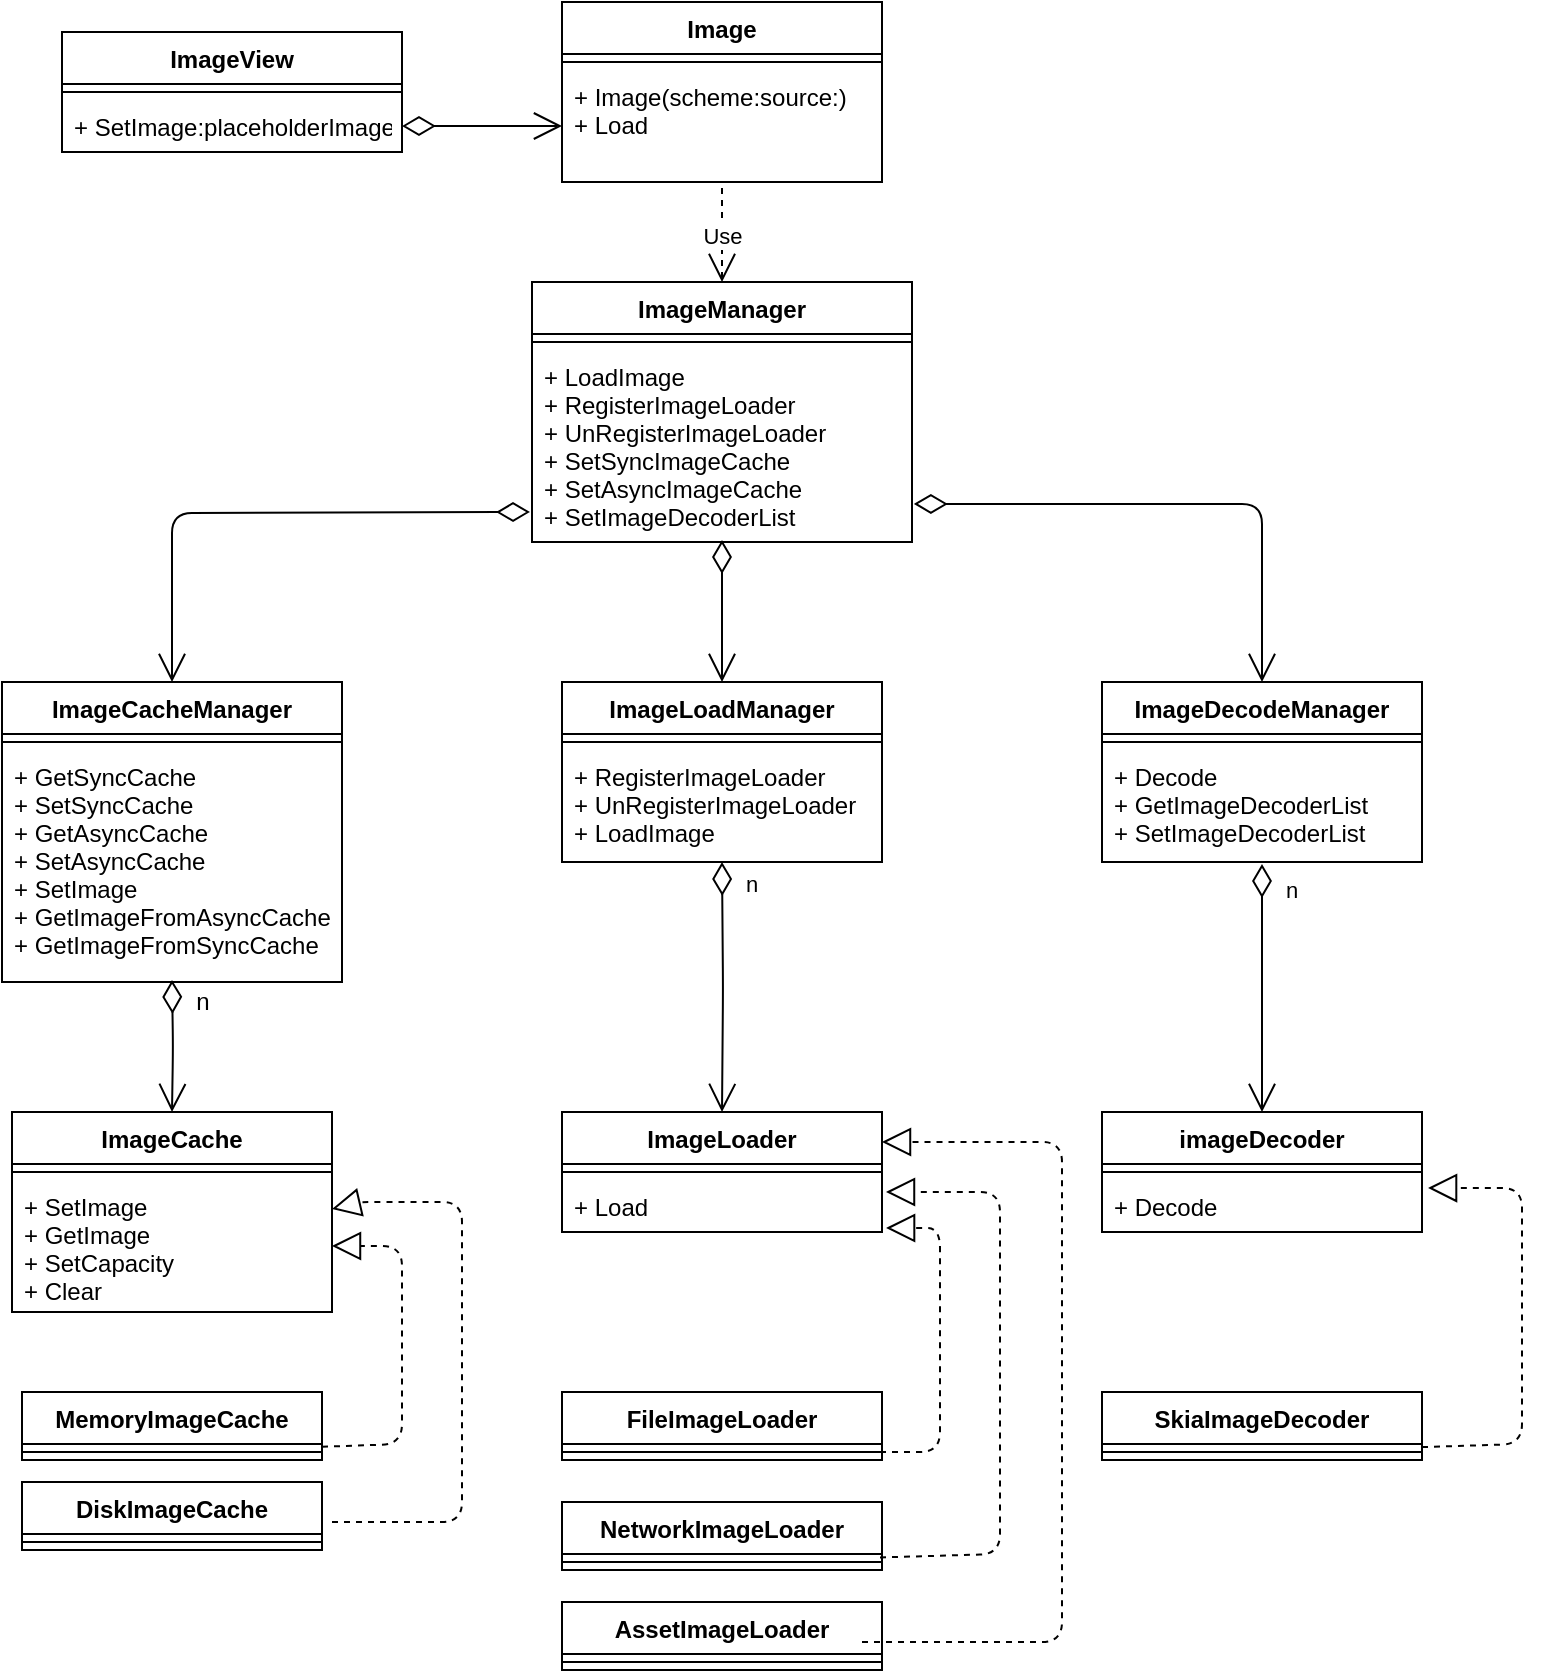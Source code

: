 <mxfile version="14.9.2" type="github" pages="2">
  <diagram id="C5RBs43oDa-KdzZeNtuy" name="类图">
    <mxGraphModel dx="1298" dy="759" grid="1" gridSize="10" guides="1" tooltips="1" connect="1" arrows="1" fold="1" page="1" pageScale="1" pageWidth="827" pageHeight="1169" math="0" shadow="0">
      <root>
        <mxCell id="WIyWlLk6GJQsqaUBKTNV-0" />
        <mxCell id="WIyWlLk6GJQsqaUBKTNV-1" parent="WIyWlLk6GJQsqaUBKTNV-0" />
        <mxCell id="ElBxLmXVURE3lKghsFF9-0" value="Image" style="swimlane;fontStyle=1;align=center;verticalAlign=top;childLayout=stackLayout;horizontal=1;startSize=26;horizontalStack=0;resizeParent=1;resizeParentMax=0;resizeLast=0;collapsible=1;marginBottom=0;" parent="WIyWlLk6GJQsqaUBKTNV-1" vertex="1">
          <mxGeometry x="310" y="30" width="160" height="90" as="geometry" />
        </mxCell>
        <mxCell id="ElBxLmXVURE3lKghsFF9-2" value="" style="line;strokeWidth=1;fillColor=none;align=left;verticalAlign=middle;spacingTop=-1;spacingLeft=3;spacingRight=3;rotatable=0;labelPosition=right;points=[];portConstraint=eastwest;" parent="ElBxLmXVURE3lKghsFF9-0" vertex="1">
          <mxGeometry y="26" width="160" height="8" as="geometry" />
        </mxCell>
        <mxCell id="ElBxLmXVURE3lKghsFF9-3" value="+ Image(scheme:source:)&#xa;+ Load" style="text;strokeColor=none;fillColor=none;align=left;verticalAlign=top;spacingLeft=4;spacingRight=4;overflow=hidden;rotatable=0;points=[[0,0.5],[1,0.5]];portConstraint=eastwest;" parent="ElBxLmXVURE3lKghsFF9-0" vertex="1">
          <mxGeometry y="34" width="160" height="56" as="geometry" />
        </mxCell>
        <mxCell id="ElBxLmXVURE3lKghsFF9-4" value="ImageManager" style="swimlane;fontStyle=1;align=center;verticalAlign=top;childLayout=stackLayout;horizontal=1;startSize=26;horizontalStack=0;resizeParent=1;resizeParentMax=0;resizeLast=0;collapsible=1;marginBottom=0;" parent="WIyWlLk6GJQsqaUBKTNV-1" vertex="1">
          <mxGeometry x="295" y="170" width="190" height="130" as="geometry" />
        </mxCell>
        <mxCell id="ElBxLmXVURE3lKghsFF9-6" value="" style="line;strokeWidth=1;fillColor=none;align=left;verticalAlign=middle;spacingTop=-1;spacingLeft=3;spacingRight=3;rotatable=0;labelPosition=right;points=[];portConstraint=eastwest;" parent="ElBxLmXVURE3lKghsFF9-4" vertex="1">
          <mxGeometry y="26" width="190" height="8" as="geometry" />
        </mxCell>
        <mxCell id="ElBxLmXVURE3lKghsFF9-7" value="+ LoadImage&#xa;+ RegisterImageLoader&#xa;+ UnRegisterImageLoader&#xa;+ SetSyncImageCache&#xa;+ SetAsyncImageCache&#xa;+ SetImageDecoderList" style="text;strokeColor=none;fillColor=none;align=left;verticalAlign=top;spacingLeft=4;spacingRight=4;overflow=hidden;rotatable=0;points=[[0,0.5],[1,0.5]];portConstraint=eastwest;" parent="ElBxLmXVURE3lKghsFF9-4" vertex="1">
          <mxGeometry y="34" width="190" height="96" as="geometry" />
        </mxCell>
        <mxCell id="ElBxLmXVURE3lKghsFF9-8" value="ImageLoader" style="swimlane;fontStyle=1;align=center;verticalAlign=top;childLayout=stackLayout;horizontal=1;startSize=26;horizontalStack=0;resizeParent=1;resizeParentMax=0;resizeLast=0;collapsible=1;marginBottom=0;" parent="WIyWlLk6GJQsqaUBKTNV-1" vertex="1">
          <mxGeometry x="310" y="585" width="160" height="60" as="geometry" />
        </mxCell>
        <mxCell id="ElBxLmXVURE3lKghsFF9-10" value="" style="line;strokeWidth=1;fillColor=none;align=left;verticalAlign=middle;spacingTop=-1;spacingLeft=3;spacingRight=3;rotatable=0;labelPosition=right;points=[];portConstraint=eastwest;" parent="ElBxLmXVURE3lKghsFF9-8" vertex="1">
          <mxGeometry y="26" width="160" height="8" as="geometry" />
        </mxCell>
        <mxCell id="ElBxLmXVURE3lKghsFF9-11" value="+ Load" style="text;strokeColor=none;fillColor=none;align=left;verticalAlign=top;spacingLeft=4;spacingRight=4;overflow=hidden;rotatable=0;points=[[0,0.5],[1,0.5]];portConstraint=eastwest;" parent="ElBxLmXVURE3lKghsFF9-8" vertex="1">
          <mxGeometry y="34" width="160" height="26" as="geometry" />
        </mxCell>
        <mxCell id="ElBxLmXVURE3lKghsFF9-12" value="FileImageLoader" style="swimlane;fontStyle=1;align=center;verticalAlign=top;childLayout=stackLayout;horizontal=1;startSize=26;horizontalStack=0;resizeParent=1;resizeParentMax=0;resizeLast=0;collapsible=1;marginBottom=0;" parent="WIyWlLk6GJQsqaUBKTNV-1" vertex="1">
          <mxGeometry x="310" y="725" width="160" height="34" as="geometry" />
        </mxCell>
        <mxCell id="ElBxLmXVURE3lKghsFF9-14" value="" style="line;strokeWidth=1;fillColor=none;align=left;verticalAlign=middle;spacingTop=-1;spacingLeft=3;spacingRight=3;rotatable=0;labelPosition=right;points=[];portConstraint=eastwest;" parent="ElBxLmXVURE3lKghsFF9-12" vertex="1">
          <mxGeometry y="26" width="160" height="8" as="geometry" />
        </mxCell>
        <mxCell id="ElBxLmXVURE3lKghsFF9-16" value="NetworkImageLoader" style="swimlane;fontStyle=1;align=center;verticalAlign=top;childLayout=stackLayout;horizontal=1;startSize=26;horizontalStack=0;resizeParent=1;resizeParentMax=0;resizeLast=0;collapsible=1;marginBottom=0;" parent="WIyWlLk6GJQsqaUBKTNV-1" vertex="1">
          <mxGeometry x="310" y="780" width="160" height="34" as="geometry" />
        </mxCell>
        <mxCell id="ElBxLmXVURE3lKghsFF9-17" value="" style="line;strokeWidth=1;fillColor=none;align=left;verticalAlign=middle;spacingTop=-1;spacingLeft=3;spacingRight=3;rotatable=0;labelPosition=right;points=[];portConstraint=eastwest;" parent="ElBxLmXVURE3lKghsFF9-16" vertex="1">
          <mxGeometry y="26" width="160" height="8" as="geometry" />
        </mxCell>
        <mxCell id="ElBxLmXVURE3lKghsFF9-19" value="AssetImageLoader" style="swimlane;fontStyle=1;align=center;verticalAlign=top;childLayout=stackLayout;horizontal=1;startSize=26;horizontalStack=0;resizeParent=1;resizeParentMax=0;resizeLast=0;collapsible=1;marginBottom=0;" parent="WIyWlLk6GJQsqaUBKTNV-1" vertex="1">
          <mxGeometry x="310" y="830" width="160" height="34" as="geometry" />
        </mxCell>
        <mxCell id="qGCUhtf5eQGkMhSrF7eI-129" value="" style="endArrow=block;dashed=1;endFill=0;endSize=12;html=1;entryX=1;entryY=0.25;entryDx=0;entryDy=0;" edge="1" parent="ElBxLmXVURE3lKghsFF9-19" target="ElBxLmXVURE3lKghsFF9-8">
          <mxGeometry width="160" relative="1" as="geometry">
            <mxPoint x="150" y="20" as="sourcePoint" />
            <mxPoint x="310" y="20" as="targetPoint" />
            <Array as="points">
              <mxPoint x="250" y="20" />
              <mxPoint x="250" y="-230" />
            </Array>
          </mxGeometry>
        </mxCell>
        <mxCell id="ElBxLmXVURE3lKghsFF9-20" value="" style="line;strokeWidth=1;fillColor=none;align=left;verticalAlign=middle;spacingTop=-1;spacingLeft=3;spacingRight=3;rotatable=0;labelPosition=right;points=[];portConstraint=eastwest;" parent="ElBxLmXVURE3lKghsFF9-19" vertex="1">
          <mxGeometry y="26" width="160" height="8" as="geometry" />
        </mxCell>
        <mxCell id="ElBxLmXVURE3lKghsFF9-29" value="MemoryImageCache" style="swimlane;fontStyle=1;align=center;verticalAlign=top;childLayout=stackLayout;horizontal=1;startSize=26;horizontalStack=0;resizeParent=1;resizeParentMax=0;resizeLast=0;collapsible=1;marginBottom=0;" parent="WIyWlLk6GJQsqaUBKTNV-1" vertex="1">
          <mxGeometry x="40" y="725" width="150" height="34" as="geometry" />
        </mxCell>
        <mxCell id="ElBxLmXVURE3lKghsFF9-30" value="" style="line;strokeWidth=1;fillColor=none;align=left;verticalAlign=middle;spacingTop=-1;spacingLeft=3;spacingRight=3;rotatable=0;labelPosition=right;points=[];portConstraint=eastwest;" parent="ElBxLmXVURE3lKghsFF9-29" vertex="1">
          <mxGeometry y="26" width="150" height="8" as="geometry" />
        </mxCell>
        <mxCell id="ElBxLmXVURE3lKghsFF9-32" value="DiskImageCache" style="swimlane;fontStyle=1;align=center;verticalAlign=top;childLayout=stackLayout;horizontal=1;startSize=26;horizontalStack=0;resizeParent=1;resizeParentMax=0;resizeLast=0;collapsible=1;marginBottom=0;" parent="WIyWlLk6GJQsqaUBKTNV-1" vertex="1">
          <mxGeometry x="40" y="770" width="150" height="34" as="geometry" />
        </mxCell>
        <mxCell id="qGCUhtf5eQGkMhSrF7eI-126" value="" style="endArrow=block;dashed=1;endFill=0;endSize=12;html=1;" edge="1" parent="ElBxLmXVURE3lKghsFF9-32" target="qGCUhtf5eQGkMhSrF7eI-3">
          <mxGeometry width="160" relative="1" as="geometry">
            <mxPoint x="155" y="20" as="sourcePoint" />
            <mxPoint x="220" y="20" as="targetPoint" />
            <Array as="points">
              <mxPoint x="220" y="20" />
              <mxPoint x="220" y="-140" />
              <mxPoint x="170" y="-140" />
            </Array>
          </mxGeometry>
        </mxCell>
        <mxCell id="ElBxLmXVURE3lKghsFF9-33" value="" style="line;strokeWidth=1;fillColor=none;align=left;verticalAlign=middle;spacingTop=-1;spacingLeft=3;spacingRight=3;rotatable=0;labelPosition=right;points=[];portConstraint=eastwest;" parent="ElBxLmXVURE3lKghsFF9-32" vertex="1">
          <mxGeometry y="26" width="150" height="8" as="geometry" />
        </mxCell>
        <mxCell id="ElBxLmXVURE3lKghsFF9-39" value="ImageView" style="swimlane;fontStyle=1;align=center;verticalAlign=top;childLayout=stackLayout;horizontal=1;startSize=26;horizontalStack=0;resizeParent=1;resizeParentMax=0;resizeLast=0;collapsible=1;marginBottom=0;" parent="WIyWlLk6GJQsqaUBKTNV-1" vertex="1">
          <mxGeometry x="60" y="45" width="170" height="60" as="geometry" />
        </mxCell>
        <mxCell id="ElBxLmXVURE3lKghsFF9-41" value="" style="line;strokeWidth=1;fillColor=none;align=left;verticalAlign=middle;spacingTop=-1;spacingLeft=3;spacingRight=3;rotatable=0;labelPosition=right;points=[];portConstraint=eastwest;" parent="ElBxLmXVURE3lKghsFF9-39" vertex="1">
          <mxGeometry y="26" width="170" height="8" as="geometry" />
        </mxCell>
        <mxCell id="ElBxLmXVURE3lKghsFF9-42" value="+ SetImage:placeholderImage" style="text;strokeColor=none;fillColor=none;align=left;verticalAlign=top;spacingLeft=4;spacingRight=4;overflow=hidden;rotatable=0;points=[[0,0.5],[1,0.5]];portConstraint=eastwest;" parent="ElBxLmXVURE3lKghsFF9-39" vertex="1">
          <mxGeometry y="34" width="170" height="26" as="geometry" />
        </mxCell>
        <mxCell id="qGCUhtf5eQGkMhSrF7eI-0" value="ImageCache" style="swimlane;fontStyle=1;align=center;verticalAlign=top;childLayout=stackLayout;horizontal=1;startSize=26;horizontalStack=0;resizeParent=1;resizeParentMax=0;resizeLast=0;collapsible=1;marginBottom=0;" vertex="1" parent="WIyWlLk6GJQsqaUBKTNV-1">
          <mxGeometry x="35" y="585" width="160" height="100" as="geometry" />
        </mxCell>
        <mxCell id="qGCUhtf5eQGkMhSrF7eI-2" value="" style="line;strokeWidth=1;fillColor=none;align=left;verticalAlign=middle;spacingTop=-1;spacingLeft=3;spacingRight=3;rotatable=0;labelPosition=right;points=[];portConstraint=eastwest;" vertex="1" parent="qGCUhtf5eQGkMhSrF7eI-0">
          <mxGeometry y="26" width="160" height="8" as="geometry" />
        </mxCell>
        <mxCell id="qGCUhtf5eQGkMhSrF7eI-3" value="+ SetImage&#xa;+ GetImage&#xa;+ SetCapacity&#xa;+ Clear" style="text;strokeColor=none;fillColor=none;align=left;verticalAlign=top;spacingLeft=4;spacingRight=4;overflow=hidden;rotatable=0;points=[[0,0.5],[1,0.5]];portConstraint=eastwest;" vertex="1" parent="qGCUhtf5eQGkMhSrF7eI-0">
          <mxGeometry y="34" width="160" height="66" as="geometry" />
        </mxCell>
        <mxCell id="qGCUhtf5eQGkMhSrF7eI-28" value="imageDecoder" style="swimlane;fontStyle=1;align=center;verticalAlign=top;childLayout=stackLayout;horizontal=1;startSize=26;horizontalStack=0;resizeParent=1;resizeParentMax=0;resizeLast=0;collapsible=1;marginBottom=0;" vertex="1" parent="WIyWlLk6GJQsqaUBKTNV-1">
          <mxGeometry x="580" y="585" width="160" height="60" as="geometry" />
        </mxCell>
        <mxCell id="qGCUhtf5eQGkMhSrF7eI-30" value="" style="line;strokeWidth=1;fillColor=none;align=left;verticalAlign=middle;spacingTop=-1;spacingLeft=3;spacingRight=3;rotatable=0;labelPosition=right;points=[];portConstraint=eastwest;" vertex="1" parent="qGCUhtf5eQGkMhSrF7eI-28">
          <mxGeometry y="26" width="160" height="8" as="geometry" />
        </mxCell>
        <mxCell id="qGCUhtf5eQGkMhSrF7eI-31" value="+ Decode" style="text;strokeColor=none;fillColor=none;align=left;verticalAlign=top;spacingLeft=4;spacingRight=4;overflow=hidden;rotatable=0;points=[[0,0.5],[1,0.5]];portConstraint=eastwest;" vertex="1" parent="qGCUhtf5eQGkMhSrF7eI-28">
          <mxGeometry y="34" width="160" height="26" as="geometry" />
        </mxCell>
        <mxCell id="qGCUhtf5eQGkMhSrF7eI-36" value="ImageCacheManager" style="swimlane;fontStyle=1;align=center;verticalAlign=top;childLayout=stackLayout;horizontal=1;startSize=26;horizontalStack=0;resizeParent=1;resizeParentMax=0;resizeLast=0;collapsible=1;marginBottom=0;" vertex="1" parent="WIyWlLk6GJQsqaUBKTNV-1">
          <mxGeometry x="30" y="370" width="170" height="150" as="geometry" />
        </mxCell>
        <mxCell id="qGCUhtf5eQGkMhSrF7eI-38" value="" style="line;strokeWidth=1;fillColor=none;align=left;verticalAlign=middle;spacingTop=-1;spacingLeft=3;spacingRight=3;rotatable=0;labelPosition=right;points=[];portConstraint=eastwest;" vertex="1" parent="qGCUhtf5eQGkMhSrF7eI-36">
          <mxGeometry y="26" width="170" height="8" as="geometry" />
        </mxCell>
        <mxCell id="qGCUhtf5eQGkMhSrF7eI-39" value="+ GetSyncCache&#xa;+ SetSyncCache&#xa;+ GetAsyncCache&#xa;+ SetAsyncCache&#xa;+ SetImage&#xa;+ GetImageFromAsyncCache&#xa;+ GetImageFromSyncCache&#xa;" style="text;strokeColor=none;fillColor=none;align=left;verticalAlign=top;spacingLeft=4;spacingRight=4;overflow=hidden;rotatable=0;points=[[0,0.5],[1,0.5]];portConstraint=eastwest;" vertex="1" parent="qGCUhtf5eQGkMhSrF7eI-36">
          <mxGeometry y="34" width="170" height="116" as="geometry" />
        </mxCell>
        <mxCell id="qGCUhtf5eQGkMhSrF7eI-40" value="ImageDecodeManager" style="swimlane;fontStyle=1;align=center;verticalAlign=top;childLayout=stackLayout;horizontal=1;startSize=26;horizontalStack=0;resizeParent=1;resizeParentMax=0;resizeLast=0;collapsible=1;marginBottom=0;" vertex="1" parent="WIyWlLk6GJQsqaUBKTNV-1">
          <mxGeometry x="580" y="370" width="160" height="90" as="geometry" />
        </mxCell>
        <mxCell id="qGCUhtf5eQGkMhSrF7eI-42" value="" style="line;strokeWidth=1;fillColor=none;align=left;verticalAlign=middle;spacingTop=-1;spacingLeft=3;spacingRight=3;rotatable=0;labelPosition=right;points=[];portConstraint=eastwest;" vertex="1" parent="qGCUhtf5eQGkMhSrF7eI-40">
          <mxGeometry y="26" width="160" height="8" as="geometry" />
        </mxCell>
        <mxCell id="qGCUhtf5eQGkMhSrF7eI-43" value="+ Decode&#xa;+ GetImageDecoderList&#xa;+ SetImageDecoderList" style="text;strokeColor=none;fillColor=none;align=left;verticalAlign=top;spacingLeft=4;spacingRight=4;overflow=hidden;rotatable=0;points=[[0,0.5],[1,0.5]];portConstraint=eastwest;" vertex="1" parent="qGCUhtf5eQGkMhSrF7eI-40">
          <mxGeometry y="34" width="160" height="56" as="geometry" />
        </mxCell>
        <mxCell id="qGCUhtf5eQGkMhSrF7eI-44" value="ImageLoadManager" style="swimlane;fontStyle=1;align=center;verticalAlign=top;childLayout=stackLayout;horizontal=1;startSize=26;horizontalStack=0;resizeParent=1;resizeParentMax=0;resizeLast=0;collapsible=1;marginBottom=0;" vertex="1" parent="WIyWlLk6GJQsqaUBKTNV-1">
          <mxGeometry x="310" y="370" width="160" height="90" as="geometry" />
        </mxCell>
        <mxCell id="qGCUhtf5eQGkMhSrF7eI-46" value="" style="line;strokeWidth=1;fillColor=none;align=left;verticalAlign=middle;spacingTop=-1;spacingLeft=3;spacingRight=3;rotatable=0;labelPosition=right;points=[];portConstraint=eastwest;" vertex="1" parent="qGCUhtf5eQGkMhSrF7eI-44">
          <mxGeometry y="26" width="160" height="8" as="geometry" />
        </mxCell>
        <mxCell id="qGCUhtf5eQGkMhSrF7eI-47" value="+ RegisterImageLoader&#xa;+ UnRegisterImageLoader&#xa;+ LoadImage" style="text;strokeColor=none;fillColor=none;align=left;verticalAlign=top;spacingLeft=4;spacingRight=4;overflow=hidden;rotatable=0;points=[[0,0.5],[1,0.5]];portConstraint=eastwest;" vertex="1" parent="qGCUhtf5eQGkMhSrF7eI-44">
          <mxGeometry y="34" width="160" height="56" as="geometry" />
        </mxCell>
        <mxCell id="qGCUhtf5eQGkMhSrF7eI-121" value="n" style="endArrow=open;html=1;endSize=12;startArrow=diamondThin;startSize=14;startFill=0;edgeStyle=orthogonalEdgeStyle;align=left;verticalAlign=bottom;entryX=0.5;entryY=0;entryDx=0;entryDy=0;" edge="1" parent="qGCUhtf5eQGkMhSrF7eI-44" target="ElBxLmXVURE3lKghsFF9-8">
          <mxGeometry x="-0.68" y="10" relative="1" as="geometry">
            <mxPoint x="80" y="90" as="sourcePoint" />
            <mxPoint x="240" y="80" as="targetPoint" />
            <mxPoint as="offset" />
          </mxGeometry>
        </mxCell>
        <mxCell id="qGCUhtf5eQGkMhSrF7eI-104" value="SkiaImageDecoder" style="swimlane;fontStyle=1;align=center;verticalAlign=top;childLayout=stackLayout;horizontal=1;startSize=26;horizontalStack=0;resizeParent=1;resizeParentMax=0;resizeLast=0;collapsible=1;marginBottom=0;" vertex="1" parent="WIyWlLk6GJQsqaUBKTNV-1">
          <mxGeometry x="580" y="725" width="160" height="34" as="geometry" />
        </mxCell>
        <mxCell id="qGCUhtf5eQGkMhSrF7eI-106" value="" style="line;strokeWidth=1;fillColor=none;align=left;verticalAlign=middle;spacingTop=-1;spacingLeft=3;spacingRight=3;rotatable=0;labelPosition=right;points=[];portConstraint=eastwest;" vertex="1" parent="qGCUhtf5eQGkMhSrF7eI-104">
          <mxGeometry y="26" width="160" height="8" as="geometry" />
        </mxCell>
        <mxCell id="qGCUhtf5eQGkMhSrF7eI-108" value="" style="endArrow=open;html=1;endSize=12;startArrow=diamondThin;startSize=14;startFill=0;edgeStyle=orthogonalEdgeStyle;align=left;verticalAlign=bottom;" edge="1" parent="WIyWlLk6GJQsqaUBKTNV-1" source="ElBxLmXVURE3lKghsFF9-42">
          <mxGeometry x="-1" y="3" relative="1" as="geometry">
            <mxPoint x="230" y="92" as="sourcePoint" />
            <mxPoint x="310" y="92" as="targetPoint" />
          </mxGeometry>
        </mxCell>
        <mxCell id="qGCUhtf5eQGkMhSrF7eI-110" value="Use" style="endArrow=open;endSize=12;dashed=1;html=1;entryX=0.5;entryY=0;entryDx=0;entryDy=0;exitX=0.5;exitY=1.054;exitDx=0;exitDy=0;exitPerimeter=0;" edge="1" parent="WIyWlLk6GJQsqaUBKTNV-1" source="ElBxLmXVURE3lKghsFF9-3" target="ElBxLmXVURE3lKghsFF9-4">
          <mxGeometry width="160" relative="1" as="geometry">
            <mxPoint x="390" y="130" as="sourcePoint" />
            <mxPoint x="550" y="110" as="targetPoint" />
          </mxGeometry>
        </mxCell>
        <mxCell id="qGCUhtf5eQGkMhSrF7eI-111" value="" style="endArrow=open;html=1;endSize=12;startArrow=diamondThin;startSize=14;startFill=0;edgeStyle=orthogonalEdgeStyle;align=left;verticalAlign=bottom;" edge="1" parent="WIyWlLk6GJQsqaUBKTNV-1" target="qGCUhtf5eQGkMhSrF7eI-36">
          <mxGeometry x="-1" y="3" relative="1" as="geometry">
            <mxPoint x="294" y="285" as="sourcePoint" />
            <mxPoint x="420" y="310" as="targetPoint" />
          </mxGeometry>
        </mxCell>
        <mxCell id="qGCUhtf5eQGkMhSrF7eI-113" value="" style="endArrow=open;html=1;endSize=12;startArrow=diamondThin;startSize=14;startFill=0;edgeStyle=orthogonalEdgeStyle;align=left;verticalAlign=bottom;exitX=0.5;exitY=0.99;exitDx=0;exitDy=0;exitPerimeter=0;" edge="1" parent="WIyWlLk6GJQsqaUBKTNV-1" source="ElBxLmXVURE3lKghsFF9-7" target="qGCUhtf5eQGkMhSrF7eI-44">
          <mxGeometry x="-1" y="3" relative="1" as="geometry">
            <mxPoint x="390" y="310" as="sourcePoint" />
            <mxPoint x="550" y="310" as="targetPoint" />
          </mxGeometry>
        </mxCell>
        <mxCell id="qGCUhtf5eQGkMhSrF7eI-114" value="" style="endArrow=open;html=1;endSize=12;startArrow=diamondThin;startSize=14;startFill=0;edgeStyle=orthogonalEdgeStyle;align=left;verticalAlign=bottom;exitX=1.005;exitY=0.802;exitDx=0;exitDy=0;exitPerimeter=0;entryX=0.5;entryY=0;entryDx=0;entryDy=0;" edge="1" parent="WIyWlLk6GJQsqaUBKTNV-1" source="ElBxLmXVURE3lKghsFF9-7" target="qGCUhtf5eQGkMhSrF7eI-40">
          <mxGeometry x="-1" y="3" relative="1" as="geometry">
            <mxPoint x="510" y="280" as="sourcePoint" />
            <mxPoint x="670" y="280" as="targetPoint" />
          </mxGeometry>
        </mxCell>
        <mxCell id="qGCUhtf5eQGkMhSrF7eI-115" value="" style="endArrow=open;html=1;endSize=12;startArrow=diamondThin;startSize=14;startFill=0;edgeStyle=orthogonalEdgeStyle;align=left;verticalAlign=bottom;entryX=0.5;entryY=0;entryDx=0;entryDy=0;" edge="1" parent="WIyWlLk6GJQsqaUBKTNV-1" target="qGCUhtf5eQGkMhSrF7eI-0">
          <mxGeometry x="-1" y="3" relative="1" as="geometry">
            <mxPoint x="115" y="519" as="sourcePoint" />
            <mxPoint x="260" y="540" as="targetPoint" />
          </mxGeometry>
        </mxCell>
        <mxCell id="qGCUhtf5eQGkMhSrF7eI-117" value="n" style="text;html=1;align=center;verticalAlign=middle;resizable=0;points=[];autosize=1;strokeColor=none;" vertex="1" parent="WIyWlLk6GJQsqaUBKTNV-1">
          <mxGeometry x="120" y="520" width="20" height="20" as="geometry" />
        </mxCell>
        <mxCell id="qGCUhtf5eQGkMhSrF7eI-123" value="n" style="endArrow=open;html=1;endSize=12;startArrow=diamondThin;startSize=14;startFill=0;edgeStyle=orthogonalEdgeStyle;align=left;verticalAlign=bottom;entryX=0.5;entryY=0;entryDx=0;entryDy=0;exitX=0.5;exitY=1.018;exitDx=0;exitDy=0;exitPerimeter=0;" edge="1" parent="WIyWlLk6GJQsqaUBKTNV-1" source="qGCUhtf5eQGkMhSrF7eI-43" target="qGCUhtf5eQGkMhSrF7eI-28">
          <mxGeometry x="-0.652" y="10" relative="1" as="geometry">
            <mxPoint x="660" y="470" as="sourcePoint" />
            <mxPoint x="810" y="450" as="targetPoint" />
            <mxPoint as="offset" />
          </mxGeometry>
        </mxCell>
        <mxCell id="qGCUhtf5eQGkMhSrF7eI-125" value="" style="endArrow=block;dashed=1;endFill=0;endSize=12;html=1;entryX=1;entryY=0.5;entryDx=0;entryDy=0;" edge="1" parent="WIyWlLk6GJQsqaUBKTNV-1" source="ElBxLmXVURE3lKghsFF9-30" target="qGCUhtf5eQGkMhSrF7eI-3">
          <mxGeometry width="160" relative="1" as="geometry">
            <mxPoint x="190" y="755" as="sourcePoint" />
            <mxPoint x="240" y="690" as="targetPoint" />
            <Array as="points">
              <mxPoint x="230" y="751" />
              <mxPoint x="230" y="652" />
            </Array>
          </mxGeometry>
        </mxCell>
        <mxCell id="qGCUhtf5eQGkMhSrF7eI-127" value="" style="endArrow=block;dashed=1;endFill=0;endSize=12;html=1;entryX=1.019;entryY=0.923;entryDx=0;entryDy=0;entryPerimeter=0;" edge="1" parent="WIyWlLk6GJQsqaUBKTNV-1">
          <mxGeometry width="160" relative="1" as="geometry">
            <mxPoint x="469" y="755" as="sourcePoint" />
            <mxPoint x="472.04" y="642.998" as="targetPoint" />
            <Array as="points">
              <mxPoint x="499" y="755" />
              <mxPoint x="499" y="643" />
            </Array>
          </mxGeometry>
        </mxCell>
        <mxCell id="qGCUhtf5eQGkMhSrF7eI-128" value="" style="endArrow=block;dashed=1;endFill=0;endSize=12;html=1;" edge="1" parent="WIyWlLk6GJQsqaUBKTNV-1">
          <mxGeometry width="160" relative="1" as="geometry">
            <mxPoint x="469" y="807.714" as="sourcePoint" />
            <mxPoint x="472" y="625" as="targetPoint" />
            <Array as="points">
              <mxPoint x="529" y="806" />
              <mxPoint x="529" y="625" />
            </Array>
          </mxGeometry>
        </mxCell>
        <mxCell id="qGCUhtf5eQGkMhSrF7eI-130" value="" style="endArrow=block;dashed=1;endFill=0;endSize=12;html=1;entryX=1.019;entryY=0.154;entryDx=0;entryDy=0;entryPerimeter=0;" edge="1" parent="WIyWlLk6GJQsqaUBKTNV-1" source="qGCUhtf5eQGkMhSrF7eI-106" target="qGCUhtf5eQGkMhSrF7eI-31">
          <mxGeometry width="160" relative="1" as="geometry">
            <mxPoint x="740" y="755" as="sourcePoint" />
            <mxPoint x="900" y="755" as="targetPoint" />
            <Array as="points">
              <mxPoint x="790" y="751" />
              <mxPoint x="790" y="623" />
            </Array>
          </mxGeometry>
        </mxCell>
      </root>
    </mxGraphModel>
  </diagram>
  <diagram id="e6dttKG3sNZECCLw9FD5" name="Load流程">
    <mxGraphModel dx="1550" dy="835" grid="1" gridSize="10" guides="1" tooltips="1" connect="1" arrows="1" fold="1" page="1" pageScale="1" pageWidth="827" pageHeight="1169" math="0" shadow="0">
      <root>
        <mxCell id="rP0O626_A922gGDtF3Uu-0" />
        <mxCell id="rP0O626_A922gGDtF3Uu-1" parent="rP0O626_A922gGDtF3Uu-0" />
        <mxCell id="KD-U0tcxU5hQemNpGooo-1" style="edgeStyle=elbowEdgeStyle;rounded=0;orthogonalLoop=1;jettySize=auto;elbow=vertical;html=1;" edge="1" parent="rP0O626_A922gGDtF3Uu-1" source="KD-U0tcxU5hQemNpGooo-0">
          <mxGeometry relative="1" as="geometry">
            <mxPoint x="414" y="120" as="targetPoint" />
          </mxGeometry>
        </mxCell>
        <mxCell id="KD-U0tcxU5hQemNpGooo-0" value="ImageView&lt;br&gt;Mount" style="strokeWidth=2;html=1;shape=mxgraph.flowchart.start_1;whiteSpace=wrap;" vertex="1" parent="rP0O626_A922gGDtF3Uu-1">
          <mxGeometry x="364" y="20" width="100" height="60" as="geometry" />
        </mxCell>
        <mxCell id="KD-U0tcxU5hQemNpGooo-3" style="edgeStyle=elbowEdgeStyle;rounded=0;orthogonalLoop=1;jettySize=auto;elbow=vertical;html=1;" edge="1" parent="rP0O626_A922gGDtF3Uu-1" source="KD-U0tcxU5hQemNpGooo-2">
          <mxGeometry relative="1" as="geometry">
            <mxPoint x="414" y="200" as="targetPoint" />
          </mxGeometry>
        </mxCell>
        <mxCell id="KD-U0tcxU5hQemNpGooo-2" value="通知Image加载" style="rounded=1;whiteSpace=wrap;html=1;absoluteArcSize=1;arcSize=14;strokeWidth=2;" vertex="1" parent="rP0O626_A922gGDtF3Uu-1">
          <mxGeometry x="364" y="120" width="100" height="40" as="geometry" />
        </mxCell>
        <mxCell id="KD-U0tcxU5hQemNpGooo-6" style="edgeStyle=elbowEdgeStyle;rounded=0;orthogonalLoop=1;jettySize=auto;elbow=vertical;html=1;" edge="1" parent="rP0O626_A922gGDtF3Uu-1" source="KD-U0tcxU5hQemNpGooo-4" target="KD-U0tcxU5hQemNpGooo-5">
          <mxGeometry relative="1" as="geometry" />
        </mxCell>
        <mxCell id="KD-U0tcxU5hQemNpGooo-4" value="ImageManager&lt;br&gt;加载" style="rounded=1;whiteSpace=wrap;html=1;absoluteArcSize=1;arcSize=14;strokeWidth=2;" vertex="1" parent="rP0O626_A922gGDtF3Uu-1">
          <mxGeometry x="364" y="200" width="100" height="40" as="geometry" />
        </mxCell>
        <mxCell id="KD-U0tcxU5hQemNpGooo-8" style="edgeStyle=elbowEdgeStyle;rounded=0;orthogonalLoop=1;jettySize=auto;elbow=vertical;html=1;" edge="1" parent="rP0O626_A922gGDtF3Uu-1" source="KD-U0tcxU5hQemNpGooo-5" target="KD-U0tcxU5hQemNpGooo-7">
          <mxGeometry relative="1" as="geometry" />
        </mxCell>
        <mxCell id="KD-U0tcxU5hQemNpGooo-5" value="从SyncCache读取图片" style="rounded=1;whiteSpace=wrap;html=1;absoluteArcSize=1;arcSize=14;strokeWidth=2;" vertex="1" parent="rP0O626_A922gGDtF3Uu-1">
          <mxGeometry x="356" y="270" width="116" height="40" as="geometry" />
        </mxCell>
        <mxCell id="KD-U0tcxU5hQemNpGooo-10" style="edgeStyle=elbowEdgeStyle;rounded=0;orthogonalLoop=1;jettySize=auto;elbow=vertical;html=1;" edge="1" parent="rP0O626_A922gGDtF3Uu-1" source="KD-U0tcxU5hQemNpGooo-7" target="KD-U0tcxU5hQemNpGooo-12">
          <mxGeometry relative="1" as="geometry">
            <mxPoint x="570" y="380" as="targetPoint" />
            <Array as="points">
              <mxPoint x="750" y="650" />
              <mxPoint x="810" y="660" />
            </Array>
          </mxGeometry>
        </mxCell>
        <mxCell id="KD-U0tcxU5hQemNpGooo-11" value="是" style="edgeLabel;html=1;align=center;verticalAlign=middle;resizable=0;points=[];" vertex="1" connectable="0" parent="KD-U0tcxU5hQemNpGooo-10">
          <mxGeometry x="-0.226" relative="1" as="geometry">
            <mxPoint x="-264" y="-112" as="offset" />
          </mxGeometry>
        </mxCell>
        <mxCell id="KD-U0tcxU5hQemNpGooo-13" style="edgeStyle=elbowEdgeStyle;rounded=0;orthogonalLoop=1;jettySize=auto;elbow=vertical;html=1;" edge="1" parent="rP0O626_A922gGDtF3Uu-1" source="KD-U0tcxU5hQemNpGooo-7">
          <mxGeometry relative="1" as="geometry">
            <mxPoint x="414" y="480" as="targetPoint" />
            <Array as="points">
              <mxPoint x="414" y="440" />
            </Array>
          </mxGeometry>
        </mxCell>
        <mxCell id="KD-U0tcxU5hQemNpGooo-14" value="否" style="edgeLabel;html=1;align=center;verticalAlign=middle;resizable=0;points=[];" vertex="1" connectable="0" parent="KD-U0tcxU5hQemNpGooo-13">
          <mxGeometry x="0.34" y="-3" relative="1" as="geometry">
            <mxPoint x="3" y="-10" as="offset" />
          </mxGeometry>
        </mxCell>
        <mxCell id="KD-U0tcxU5hQemNpGooo-7" value="图片是否存在" style="strokeWidth=2;html=1;shape=mxgraph.flowchart.decision;whiteSpace=wrap;" vertex="1" parent="rP0O626_A922gGDtF3Uu-1">
          <mxGeometry x="366" y="340" width="96" height="80" as="geometry" />
        </mxCell>
        <mxCell id="KD-U0tcxU5hQemNpGooo-12" value="设置图片" style="strokeWidth=2;html=1;shape=mxgraph.flowchart.terminator;whiteSpace=wrap;" vertex="1" parent="rP0O626_A922gGDtF3Uu-1">
          <mxGeometry x="364" y="810" width="100" height="60" as="geometry" />
        </mxCell>
        <mxCell id="KD-U0tcxU5hQemNpGooo-30" style="edgeStyle=elbowEdgeStyle;rounded=0;orthogonalLoop=1;jettySize=auto;elbow=vertical;html=1;" edge="1" parent="rP0O626_A922gGDtF3Uu-1" source="KD-U0tcxU5hQemNpGooo-17" target="KD-U0tcxU5hQemNpGooo-21">
          <mxGeometry relative="1" as="geometry" />
        </mxCell>
        <mxCell id="KD-U0tcxU5hQemNpGooo-32" value="File" style="edgeLabel;html=1;align=center;verticalAlign=middle;resizable=0;points=[];" vertex="1" connectable="0" parent="KD-U0tcxU5hQemNpGooo-30">
          <mxGeometry x="-0.427" y="-3" relative="1" as="geometry">
            <mxPoint x="24" y="-3" as="offset" />
          </mxGeometry>
        </mxCell>
        <mxCell id="KD-U0tcxU5hQemNpGooo-40" style="edgeStyle=elbowEdgeStyle;rounded=0;orthogonalLoop=1;jettySize=auto;elbow=vertical;html=1;entryX=1;entryY=0.5;entryDx=0;entryDy=0;entryPerimeter=0;" edge="1" parent="rP0O626_A922gGDtF3Uu-1" source="KD-U0tcxU5hQemNpGooo-17" target="KD-U0tcxU5hQemNpGooo-35">
          <mxGeometry relative="1" as="geometry" />
        </mxCell>
        <mxCell id="KD-U0tcxU5hQemNpGooo-41" value="Network" style="edgeLabel;html=1;align=center;verticalAlign=middle;resizable=0;points=[];" vertex="1" connectable="0" parent="KD-U0tcxU5hQemNpGooo-40">
          <mxGeometry x="0.394" relative="1" as="geometry">
            <mxPoint x="18" as="offset" />
          </mxGeometry>
        </mxCell>
        <mxCell id="KD-U0tcxU5hQemNpGooo-53" style="edgeStyle=elbowEdgeStyle;rounded=0;orthogonalLoop=1;jettySize=auto;elbow=vertical;html=1;" edge="1" parent="rP0O626_A922gGDtF3Uu-1" source="KD-U0tcxU5hQemNpGooo-17">
          <mxGeometry relative="1" as="geometry">
            <mxPoint x="414" y="650" as="targetPoint" />
          </mxGeometry>
        </mxCell>
        <mxCell id="KD-U0tcxU5hQemNpGooo-54" value="其他类型" style="edgeLabel;html=1;align=center;verticalAlign=middle;resizable=0;points=[];" vertex="1" connectable="0" parent="KD-U0tcxU5hQemNpGooo-53">
          <mxGeometry x="-0.286" y="1" relative="1" as="geometry">
            <mxPoint as="offset" />
          </mxGeometry>
        </mxCell>
        <mxCell id="KD-U0tcxU5hQemNpGooo-17" value="判断Image&lt;br&gt;Scheme类型" style="strokeWidth=2;html=1;shape=mxgraph.flowchart.decision;whiteSpace=wrap;" vertex="1" parent="rP0O626_A922gGDtF3Uu-1">
          <mxGeometry x="362" y="480" width="104" height="100" as="geometry" />
        </mxCell>
        <mxCell id="KD-U0tcxU5hQemNpGooo-60" style="edgeStyle=elbowEdgeStyle;rounded=0;orthogonalLoop=1;jettySize=auto;elbow=vertical;html=1;entryX=1;entryY=0.5;entryDx=0;entryDy=0;" edge="1" parent="rP0O626_A922gGDtF3Uu-1" source="KD-U0tcxU5hQemNpGooo-21" target="KD-U0tcxU5hQemNpGooo-48">
          <mxGeometry relative="1" as="geometry">
            <Array as="points">
              <mxPoint x="560" y="750" />
              <mxPoint x="625" y="780" />
            </Array>
          </mxGeometry>
        </mxCell>
        <mxCell id="KD-U0tcxU5hQemNpGooo-21" value="FileImageLoader&lt;br&gt;读取图片数据" style="rounded=1;whiteSpace=wrap;html=1;absoluteArcSize=1;arcSize=14;strokeWidth=2;fillColor=#e1d5e7;strokeColor=#9673a6;" vertex="1" parent="rP0O626_A922gGDtF3Uu-1">
          <mxGeometry x="570" y="510" width="110" height="40" as="geometry" />
        </mxCell>
        <mxCell id="KD-U0tcxU5hQemNpGooo-59" style="edgeStyle=elbowEdgeStyle;rounded=0;orthogonalLoop=1;jettySize=auto;elbow=vertical;html=1;entryX=0;entryY=0.75;entryDx=0;entryDy=0;" edge="1" parent="rP0O626_A922gGDtF3Uu-1" source="KD-U0tcxU5hQemNpGooo-22" target="KD-U0tcxU5hQemNpGooo-48">
          <mxGeometry relative="1" as="geometry">
            <Array as="points">
              <mxPoint x="310" y="760" />
              <mxPoint x="80" y="790" />
            </Array>
          </mxGeometry>
        </mxCell>
        <mxCell id="KD-U0tcxU5hQemNpGooo-22" value="AsyncCache&lt;br&gt;读取图片数据" style="rounded=1;whiteSpace=wrap;html=1;absoluteArcSize=1;arcSize=14;strokeWidth=2;fillColor=#e1d5e7;strokeColor=#9673a6;" vertex="1" parent="rP0O626_A922gGDtF3Uu-1">
          <mxGeometry x="10" y="510" width="130" height="40" as="geometry" />
        </mxCell>
        <mxCell id="KD-U0tcxU5hQemNpGooo-44" style="edgeStyle=elbowEdgeStyle;rounded=0;orthogonalLoop=1;jettySize=auto;elbow=vertical;html=1;entryX=1;entryY=0.5;entryDx=0;entryDy=0;" edge="1" parent="rP0O626_A922gGDtF3Uu-1" source="KD-U0tcxU5hQemNpGooo-35" target="KD-U0tcxU5hQemNpGooo-22">
          <mxGeometry relative="1" as="geometry" />
        </mxCell>
        <mxCell id="KD-U0tcxU5hQemNpGooo-46" style="edgeStyle=elbowEdgeStyle;rounded=0;orthogonalLoop=1;jettySize=auto;elbow=vertical;html=1;entryX=0.5;entryY=0;entryDx=0;entryDy=0;" edge="1" parent="rP0O626_A922gGDtF3Uu-1" source="KD-U0tcxU5hQemNpGooo-35" target="KD-U0tcxU5hQemNpGooo-42">
          <mxGeometry relative="1" as="geometry" />
        </mxCell>
        <mxCell id="KD-U0tcxU5hQemNpGooo-35" value="AsyncCache&lt;br&gt;是否存在该图片" style="strokeWidth=2;html=1;shape=mxgraph.flowchart.decision;whiteSpace=wrap;" vertex="1" parent="rP0O626_A922gGDtF3Uu-1">
          <mxGeometry x="170" y="475" width="120" height="110" as="geometry" />
        </mxCell>
        <mxCell id="KD-U0tcxU5hQemNpGooo-57" style="edgeStyle=elbowEdgeStyle;rounded=0;orthogonalLoop=1;jettySize=auto;elbow=vertical;html=1;entryX=0.167;entryY=-0.065;entryDx=0;entryDy=0;entryPerimeter=0;" edge="1" parent="rP0O626_A922gGDtF3Uu-1" source="KD-U0tcxU5hQemNpGooo-42" target="KD-U0tcxU5hQemNpGooo-48">
          <mxGeometry relative="1" as="geometry">
            <Array as="points">
              <mxPoint x="230" y="710" />
              <mxPoint x="350" y="740" />
              <mxPoint x="390" y="730" />
              <mxPoint x="340" y="730" />
              <mxPoint x="310" y="780" />
            </Array>
          </mxGeometry>
        </mxCell>
        <mxCell id="KD-U0tcxU5hQemNpGooo-42" value="NetworkImageLoader&lt;br&gt;下载图片数据" style="rounded=1;whiteSpace=wrap;html=1;absoluteArcSize=1;arcSize=14;strokeWidth=2;fillColor=#e1d5e7;strokeColor=#9673a6;" vertex="1" parent="rP0O626_A922gGDtF3Uu-1">
          <mxGeometry x="165" y="630" width="130" height="40" as="geometry" />
        </mxCell>
        <mxCell id="KD-U0tcxU5hQemNpGooo-45" value="是" style="text;html=1;align=center;verticalAlign=middle;resizable=0;points=[];autosize=1;strokeColor=none;" vertex="1" parent="rP0O626_A922gGDtF3Uu-1">
          <mxGeometry x="140" y="510" width="30" height="20" as="geometry" />
        </mxCell>
        <mxCell id="KD-U0tcxU5hQemNpGooo-47" value="否" style="text;html=1;align=center;verticalAlign=middle;resizable=0;points=[];autosize=1;strokeColor=none;" vertex="1" parent="rP0O626_A922gGDtF3Uu-1">
          <mxGeometry x="230" y="590" width="30" height="20" as="geometry" />
        </mxCell>
        <mxCell id="KD-U0tcxU5hQemNpGooo-49" style="edgeStyle=elbowEdgeStyle;rounded=0;orthogonalLoop=1;jettySize=auto;elbow=vertical;html=1;" edge="1" parent="rP0O626_A922gGDtF3Uu-1" source="KD-U0tcxU5hQemNpGooo-48" target="KD-U0tcxU5hQemNpGooo-12">
          <mxGeometry relative="1" as="geometry" />
        </mxCell>
        <mxCell id="KD-U0tcxU5hQemNpGooo-48" value="解码" style="rounded=1;whiteSpace=wrap;html=1;absoluteArcSize=1;arcSize=14;strokeWidth=2;fillColor=#e1d5e7;strokeColor=#9673a6;" vertex="1" parent="rP0O626_A922gGDtF3Uu-1">
          <mxGeometry x="372" y="730" width="84" height="40" as="geometry" />
        </mxCell>
        <mxCell id="KD-U0tcxU5hQemNpGooo-56" style="edgeStyle=elbowEdgeStyle;rounded=0;orthogonalLoop=1;jettySize=auto;elbow=vertical;html=1;entryX=0.5;entryY=0;entryDx=0;entryDy=0;" edge="1" parent="rP0O626_A922gGDtF3Uu-1" source="KD-U0tcxU5hQemNpGooo-55" target="KD-U0tcxU5hQemNpGooo-48">
          <mxGeometry relative="1" as="geometry" />
        </mxCell>
        <mxCell id="KD-U0tcxU5hQemNpGooo-55" value="从ImageLoaderMap里寻找scheme对应的Loader进行处理" style="rounded=1;whiteSpace=wrap;html=1;" vertex="1" parent="rP0O626_A922gGDtF3Uu-1">
          <mxGeometry x="342" y="630" width="144" height="60" as="geometry" />
        </mxCell>
      </root>
    </mxGraphModel>
  </diagram>
</mxfile>
